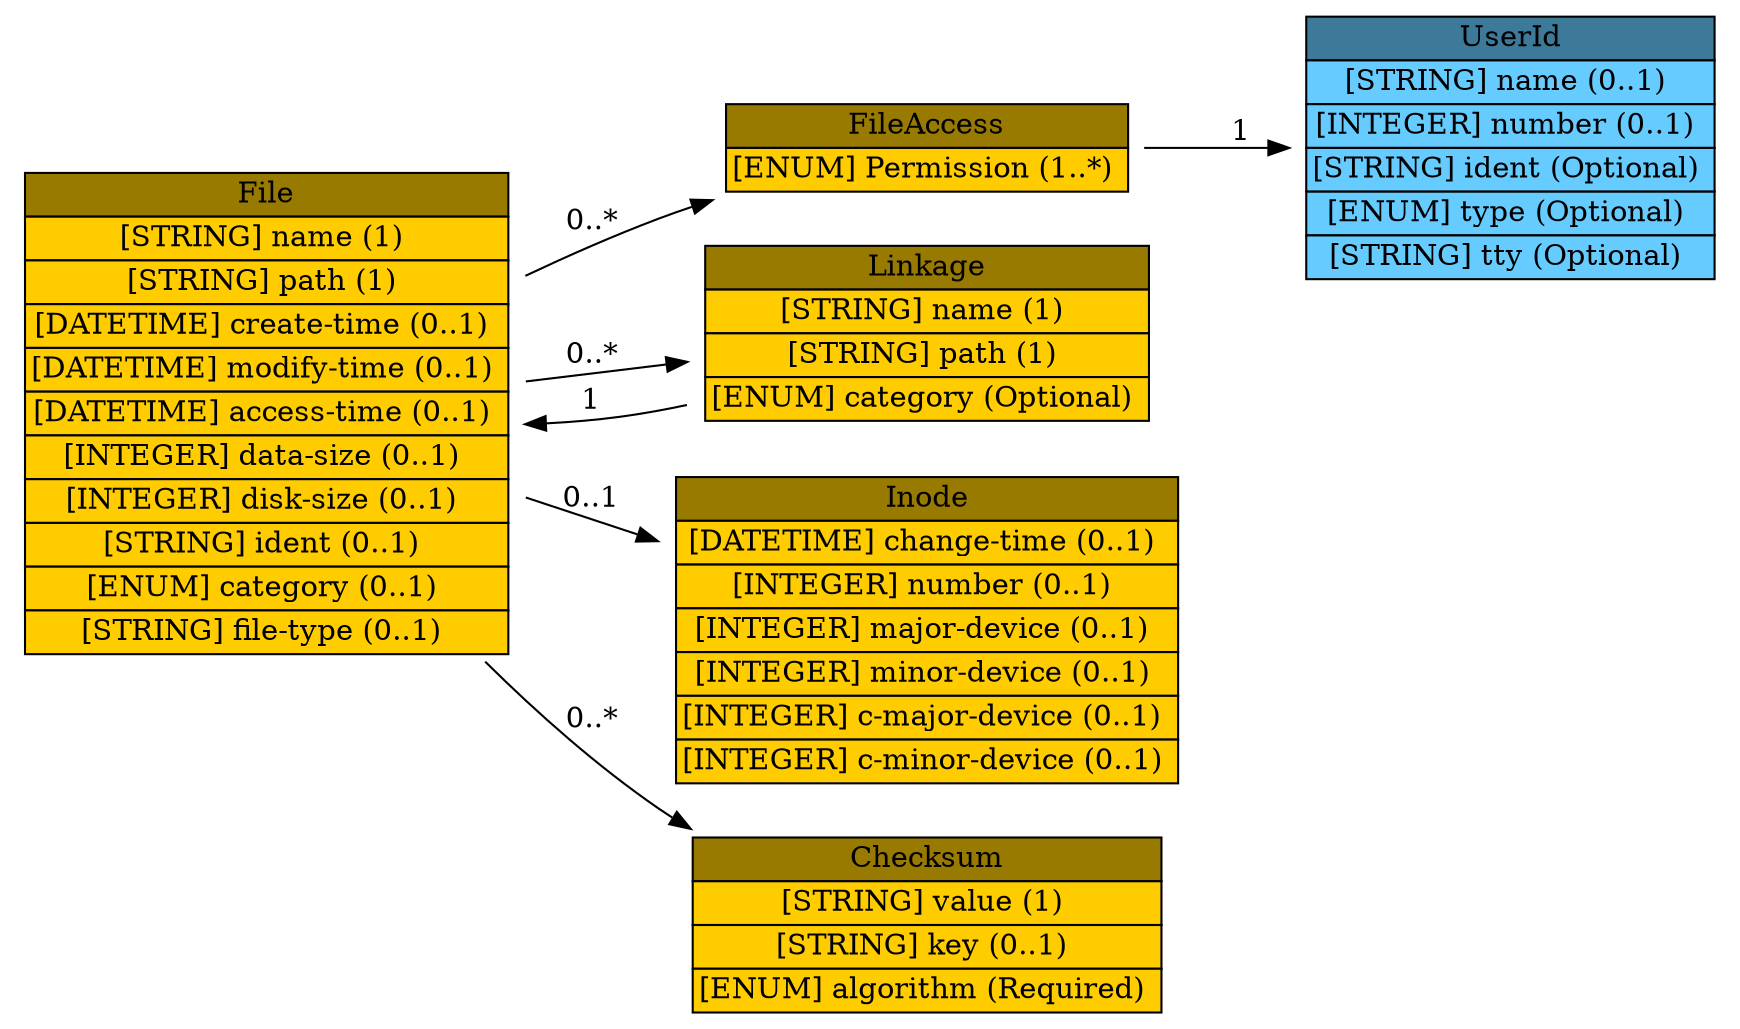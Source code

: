 digraph File {
	graph [bb="0,0,702,486",
		rankdir=LR
	];
	node [label="\N"];
	File	 [height=3.3194,
		label=<<table BORDER="0" CELLBORDER="1" CELLSPACING="0"> <tr > <td BGCOLOR="#997a00" HREF="/idmef_parser/IDMEF/File.html" TITLE="The File class provides specific information about a file or other file-like object that has been created, deleted, or modified on the target. The description can provide either the file settings prior to the event or the file settings at the time of the event, as specified using the &quot;category&quot; attribute. ">File</td> </tr>" %<tr><td BGCOLOR="#FFCC00"  HREF="/idmef_parser/IDMEF/File.html" TITLE="The name of the file to which the alert applies, not including the path to the file.">[STRING] name (1) </td></tr>%<tr><td BGCOLOR="#FFCC00"  HREF="/idmef_parser/IDMEF/File.html" TITLE="The full path to the file, including the name.  The path name should be represented in as &quot;universal&quot; a manner as possible, to facilitate processing of the alert.">[STRING] path (1) </td></tr>%<tr><td BGCOLOR="#FFCC00"  HREF="/idmef_parser/IDMEF/File.html" TITLE="Time the file was created.  Note that this is *not* the Unix &quot;st_ctime&quot; file attribute (which is not file creation time).  The Unix &quot;st_ctime&quot; attribute is contained in the &quot;Inode&quot; class.">[DATETIME] create-time (0..1) </td></tr>%<tr><td BGCOLOR="#FFCC00"  HREF="/idmef_parser/IDMEF/File.html" TITLE="Time the file was last modified.">[DATETIME] modify-time (0..1) </td></tr>%<tr><td BGCOLOR="#FFCC00"  HREF="/idmef_parser/IDMEF/File.html" TITLE="Time the file was last accessed.">[DATETIME] access-time (0..1) </td></tr>%<tr><td BGCOLOR="#FFCC00"  HREF="/idmef_parser/IDMEF/File.html" TITLE="The size of the data, in bytes.  Typically what is meant when referring to file size.  On Unix UFS file systems, this value corresponds to stat.st_size.  On Windows NTFS, this value corresponds to Valid Data Length (VDL).">[INTEGER] data-size (0..1) </td></tr>%<tr><td BGCOLOR="#FFCC00"  HREF="/idmef_parser/IDMEF/File.html" TITLE="The physical space on disk consumed by the file, in bytes.  On Unix UFS file systems, this value corresponds to 512 * stat.st_blocks.  On Windows NTFS, this value corresponds to End of File (EOF).">[INTEGER] disk-size (0..1) </td></tr>%<tr><td BGCOLOR="#FFCC00"  HREF="/idmef_parser/IDMEF/File.html" TITLE="A unique identifier for this file; see Section 3.2.9.">[STRING] ident (0..1) </td></tr>%<tr><td BGCOLOR="#FFCC00"  HREF="/idmef_parser/IDMEF/File.html" TITLE="The type of file system the file resides on.  This attribute governs how path names and other attributes are interpreted.">[ENUM] category (0..1) </td></tr>%<tr><td BGCOLOR="#FFCC00"  HREF="/idmef_parser/IDMEF/File.html" TITLE="The type of file, as a mime-type.">[STRING] file-type (0..1) </td></tr>%</table>>,
		pos="106,292",
		shape=plaintext,
		width=2.9444];
	FileAccess	 [height=0.69444,
		label=<<table BORDER="0" CELLBORDER="1" CELLSPACING="0"> <tr > <td BGCOLOR="#997a00" HREF="/idmef_parser/IDMEF/FileAccess.html" TITLE="The FileAccess class represents the access permissions on a file. The representation is intended to be useful across operating systems. ">FileAccess</td> </tr>" %<tr><td BGCOLOR="#FFCC00"  HREF="/idmef_parser/IDMEF/FileAccess.html" TITLE="Level of access allowed.  The permitted values are shown below.  There is no default value.  (See also Section 10.)">[ENUM] Permission (1..*) </td></tr>%</table>>,
		pos="377,419",
		shape=plaintext,
		width=2.4167];
	File -> FileAccess	 [label="0..*",
		lp="241,384.5",
		pos="e,292.35,393.98 212.32,356.3 231.18,366.59 250.91,376.6 270,385 274.14,386.82 278.41,388.6 282.75,390.31"];
	Linkage	 [height=1.2778,
		label=<<table BORDER="0" CELLBORDER="1" CELLSPACING="0"> <tr > <td BGCOLOR="#997a00" HREF="/idmef_parser/IDMEF/Linkage.html" TITLE="The Linkage class represents file system connections between the file described in the &lt;File&gt; element and other objects in the file system. For example, if the &lt;File&gt; element is a symbolic link or shortcut, then the &lt;Linkage&gt; element should contain the name of the object the link points to. Further information can be provided about the object in the &lt;Linkage&gt; element with another &lt;File&gt; element, if appropriate. ">Linkage</td> </tr>" %<tr><td BGCOLOR="#FFCC00"  HREF="/idmef_parser/IDMEF/Linkage.html" TITLE="The name of the file system object, not including the path.">[STRING] name (1) </td></tr>%<tr><td BGCOLOR="#FFCC00"  HREF="/idmef_parser/IDMEF/Linkage.html" TITLE="The full path to the file system object, including the name.  The path name should be represented in as &quot;universal&quot; a manner as possible, to facilitate processing of the alert.">[STRING] path (1) </td></tr>%<tr><td BGCOLOR="#FFCC00"  HREF="/idmef_parser/IDMEF/Linkage.html" TITLE="Section 10.)">[ENUM] category (Optional) </td></tr>%</table>>,
		pos="377,330",
		shape=plaintext,
		width=2.5833];
	File -> Linkage	 [label="0..*",
		lp="241,320.5",
		pos="e,283.59,316.95 212.16,306.86 232.33,309.7 253.42,312.68 273.51,315.52"];
	Inode	 [height=2.1528,
		label=<<table BORDER="0" CELLBORDER="1" CELLSPACING="0"> <tr > <td BGCOLOR="#997a00" HREF="/idmef_parser/IDMEF/Inode.html" TITLE="The Inode class is used to represent the additional information contained in a Unix file system i-node. ">Inode</td> </tr>" %<tr><td BGCOLOR="#FFCC00"  HREF="/idmef_parser/IDMEF/Inode.html" TITLE="The time of the last inode change, given by the st_ctime element of &quot;struct stat&quot;.">[DATETIME] change-time (0..1) </td></tr>%<tr><td BGCOLOR="#FFCC00"  HREF="/idmef_parser/IDMEF/Inode.html" TITLE="The inode number.">[INTEGER] number (0..1) </td></tr>%<tr><td BGCOLOR="#FFCC00"  HREF="/idmef_parser/IDMEF/Inode.html" TITLE="The major device number of the device the file resides on.">[INTEGER] major-device (0..1) </td></tr>%<tr><td BGCOLOR="#FFCC00"  HREF="/idmef_parser/IDMEF/Inode.html" TITLE="The minor device number of the device the file resides on.">[INTEGER] minor-device (0..1) </td></tr>%<tr><td BGCOLOR="#FFCC00"  HREF="/idmef_parser/IDMEF/Inode.html" TITLE="The major device of the file itself, if it is a character special device.">[INTEGER] c-major-device (0..1) </td></tr>%<tr><td BGCOLOR="#FFCC00"  HREF="/idmef_parser/IDMEF/Inode.html" TITLE="The minor device of the file itself, if it is a character special device.">[INTEGER] c-minor-device (0..1) </td></tr>%</table>>,
		pos="377,188",
		shape=plaintext,
		width=2.9722];
	File -> Inode	 [label="0..1",
		lp="241,251.5",
		pos="e,269.59,229.14 212.16,251.34 227.93,245.25 244.26,238.93 260.23,232.76"];
	Checksum	 [height=1.2778,
		label=<<table BORDER="0" CELLBORDER="1" CELLSPACING="0"> <tr > <td BGCOLOR="#997a00" HREF="/idmef_parser/IDMEF/Checksum.html" TITLE="The Checksum class represents checksum information associated with the file. This checksum information can be provided by file integrity checkers, among others. ">Checksum</td> </tr>" %<tr><td BGCOLOR="#FFCC00"  HREF="/idmef_parser/IDMEF/Checksum.html" TITLE="The value of the checksum.">[STRING] value (1) </td></tr>%<tr><td BGCOLOR="#FFCC00"  HREF="/idmef_parser/IDMEF/Checksum.html" TITLE="The key to the checksum, if appropriate.">[STRING] key (0..1) </td></tr>%<tr><td BGCOLOR="#FFCC00"  HREF="/idmef_parser/IDMEF/Checksum.html" TITLE="default value.  (See also Section 10.)">[ENUM] algorithm (Required) </td></tr>%</table>>,
		pos="377,46",
		shape=plaintext,
		width=2.7083];
	File -> Checksum	 [label="0..*",
		lp="241,140.5",
		pos="e,282.22,92.013 196.96,172.08 219.16,146.82 244.06,121.61 270,101 271.34,99.936 272.7,98.883 274.09,97.842"];
	UserId	 [height=1.8611,
		label=<<table BORDER="0" CELLBORDER="1" CELLSPACING="0"> <tr > <td BGCOLOR="#3d7a99" HREF="/idmef_parser/IDMEF/UserId.html" TITLE="The UserId class provides specific information about a user. More than one UserId can be used within the User class to indicate attempts to transition from one user to another, or to provide complete information about a user&#39;s (or process&#39;) privileges. ">UserId</td> </tr>" %<tr><td BGCOLOR="#66CCFF"  HREF="/idmef_parser/IDMEF/UserId.html" TITLE="A user or group name.">[STRING] name (0..1) </td></tr>%<tr><td BGCOLOR="#66CCFF"  HREF="/idmef_parser/IDMEF/UserId.html" TITLE="A user or group number.">[INTEGER] number (0..1) </td></tr>%<tr><td BGCOLOR="#66CCFF"  HREF="/idmef_parser/IDMEF/UserId.html" TITLE="A unique identifier for the user id, see Section 3.2.9.">[STRING] ident (Optional) </td></tr>%<tr><td BGCOLOR="#66CCFF"  HREF="/idmef_parser/IDMEF/UserId.html" TITLE="The type of user information represented.  The permitted values for this attribute are shown below.  The default value is &quot;original-user&quot;.  (See also Section 10.)">[ENUM] type (Optional) </td></tr>%<tr><td BGCOLOR="#66CCFF"  HREF="/idmef_parser/IDMEF/UserId.html" TITLE="The tty the user is using.">[STRING] tty (Optional) </td></tr>%</table>>,
		pos="614.5,419",
		shape=plaintext,
		width=2.4306];
	FileAccess -> UserId	 [label=1,
		lp="505.5,426.5",
		pos="e,526.92,419 464.02,419 481.16,419 499.26,419 516.73,419"];
	Linkage -> File	 [label=1,
		lp="241,300.5",
		pos="e,212.21,289.22 283.89,299.41 273.23,296.8 262.44,294.56 252,293 242.38,291.56 232.37,290.54 222.29,289.83"];
}
